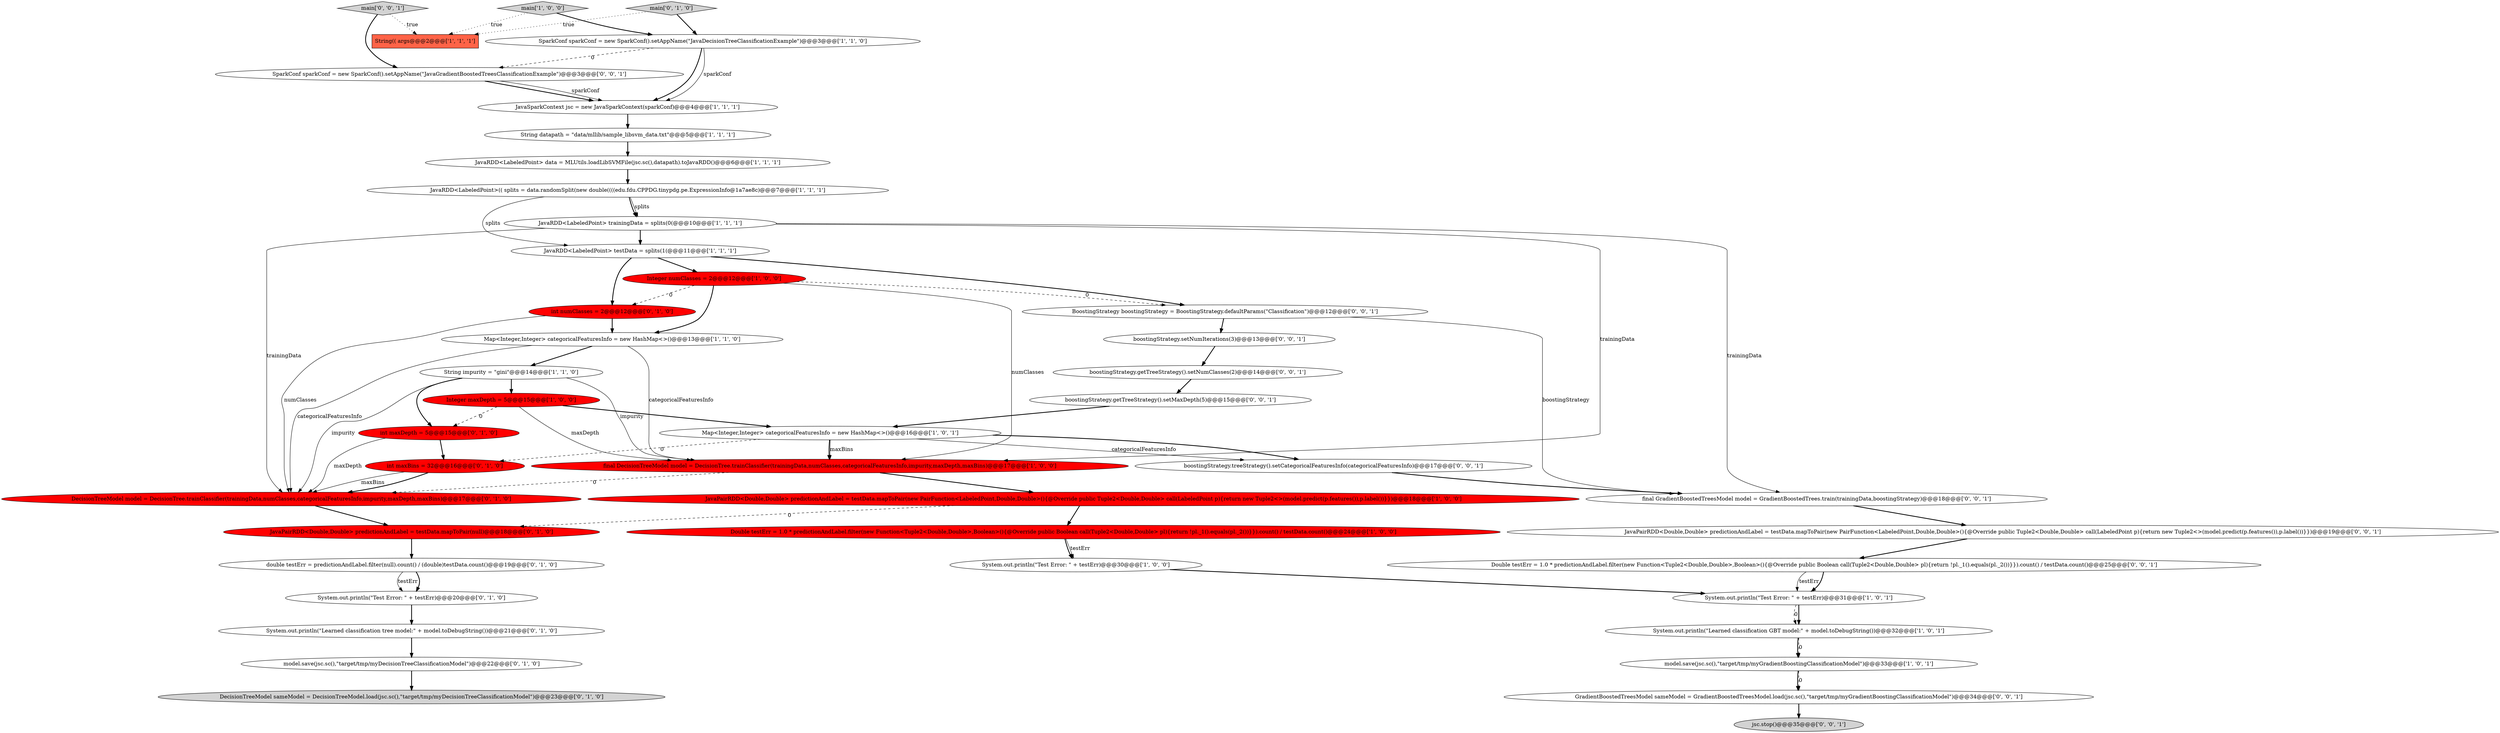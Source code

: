 digraph {
0 [style = filled, label = "Map<Integer,Integer> categoricalFeaturesInfo = new HashMap<>()@@@13@@@['1', '1', '0']", fillcolor = white, shape = ellipse image = "AAA0AAABBB1BBB"];
36 [style = filled, label = "final GradientBoostedTreesModel model = GradientBoostedTrees.train(trainingData,boostingStrategy)@@@18@@@['0', '0', '1']", fillcolor = white, shape = ellipse image = "AAA0AAABBB3BBB"];
34 [style = filled, label = "BoostingStrategy boostingStrategy = BoostingStrategy.defaultParams(\"Classification\")@@@12@@@['0', '0', '1']", fillcolor = white, shape = ellipse image = "AAA0AAABBB3BBB"];
26 [style = filled, label = "int maxBins = 32@@@16@@@['0', '1', '0']", fillcolor = red, shape = ellipse image = "AAA1AAABBB2BBB"];
25 [style = filled, label = "System.out.println(\"Test Error: \" + testErr)@@@20@@@['0', '1', '0']", fillcolor = white, shape = ellipse image = "AAA0AAABBB2BBB"];
4 [style = filled, label = "String impurity = \"gini\"@@@14@@@['1', '1', '0']", fillcolor = white, shape = ellipse image = "AAA0AAABBB1BBB"];
8 [style = filled, label = "System.out.println(\"Test Error: \" + testErr)@@@31@@@['1', '0', '1']", fillcolor = white, shape = ellipse image = "AAA0AAABBB1BBB"];
3 [style = filled, label = "System.out.println(\"Test Error: \" + testErr)@@@30@@@['1', '0', '0']", fillcolor = white, shape = ellipse image = "AAA0AAABBB1BBB"];
33 [style = filled, label = "SparkConf sparkConf = new SparkConf().setAppName(\"JavaGradientBoostedTreesClassificationExample\")@@@3@@@['0', '0', '1']", fillcolor = white, shape = ellipse image = "AAA0AAABBB3BBB"];
13 [style = filled, label = "JavaRDD<LabeledPoint> trainingData = splits(0(@@@10@@@['1', '1', '1']", fillcolor = white, shape = ellipse image = "AAA0AAABBB1BBB"];
21 [style = filled, label = "double testErr = predictionAndLabel.filter(null).count() / (double)testData.count()@@@19@@@['0', '1', '0']", fillcolor = white, shape = ellipse image = "AAA0AAABBB2BBB"];
35 [style = filled, label = "boostingStrategy.getTreeStrategy().setNumClasses(2)@@@14@@@['0', '0', '1']", fillcolor = white, shape = ellipse image = "AAA0AAABBB3BBB"];
37 [style = filled, label = "boostingStrategy.getTreeStrategy().setMaxDepth(5)@@@15@@@['0', '0', '1']", fillcolor = white, shape = ellipse image = "AAA0AAABBB3BBB"];
29 [style = filled, label = "DecisionTreeModel sameModel = DecisionTreeModel.load(jsc.sc(),\"target/tmp/myDecisionTreeClassificationModel\")@@@23@@@['0', '1', '0']", fillcolor = lightgray, shape = ellipse image = "AAA0AAABBB2BBB"];
10 [style = filled, label = "JavaPairRDD<Double,Double> predictionAndLabel = testData.mapToPair(new PairFunction<LabeledPoint,Double,Double>(){@Override public Tuple2<Double,Double> call(LabeledPoint p){return new Tuple2<>(model.predict(p.features()),p.label())}})@@@18@@@['1', '0', '0']", fillcolor = red, shape = ellipse image = "AAA1AAABBB1BBB"];
41 [style = filled, label = "GradientBoostedTreesModel sameModel = GradientBoostedTreesModel.load(jsc.sc(),\"target/tmp/myGradientBoostingClassificationModel\")@@@34@@@['0', '0', '1']", fillcolor = white, shape = ellipse image = "AAA0AAABBB3BBB"];
19 [style = filled, label = "System.out.println(\"Learned classification GBT model:\" + model.toDebugString())@@@32@@@['1', '0', '1']", fillcolor = white, shape = ellipse image = "AAA0AAABBB1BBB"];
22 [style = filled, label = "model.save(jsc.sc(),\"target/tmp/myDecisionTreeClassificationModel\")@@@22@@@['0', '1', '0']", fillcolor = white, shape = ellipse image = "AAA0AAABBB2BBB"];
9 [style = filled, label = "JavaSparkContext jsc = new JavaSparkContext(sparkConf)@@@4@@@['1', '1', '1']", fillcolor = white, shape = ellipse image = "AAA0AAABBB1BBB"];
16 [style = filled, label = "Integer maxDepth = 5@@@15@@@['1', '0', '0']", fillcolor = red, shape = ellipse image = "AAA1AAABBB1BBB"];
14 [style = filled, label = "String datapath = \"data/mllib/sample_libsvm_data.txt\"@@@5@@@['1', '1', '1']", fillcolor = white, shape = ellipse image = "AAA0AAABBB1BBB"];
30 [style = filled, label = "main['0', '1', '0']", fillcolor = lightgray, shape = diamond image = "AAA0AAABBB2BBB"];
20 [style = filled, label = "model.save(jsc.sc(),\"target/tmp/myGradientBoostingClassificationModel\")@@@33@@@['1', '0', '1']", fillcolor = white, shape = ellipse image = "AAA0AAABBB1BBB"];
32 [style = filled, label = "boostingStrategy.treeStrategy().setCategoricalFeaturesInfo(categoricalFeaturesInfo)@@@17@@@['0', '0', '1']", fillcolor = white, shape = ellipse image = "AAA0AAABBB3BBB"];
1 [style = filled, label = "JavaRDD<LabeledPoint>(( splits = data.randomSplit(new double((((edu.fdu.CPPDG.tinypdg.pe.ExpressionInfo@1a7ae8c)@@@7@@@['1', '1', '1']", fillcolor = white, shape = ellipse image = "AAA0AAABBB1BBB"];
27 [style = filled, label = "DecisionTreeModel model = DecisionTree.trainClassifier(trainingData,numClasses,categoricalFeaturesInfo,impurity,maxDepth,maxBins)@@@17@@@['0', '1', '0']", fillcolor = red, shape = ellipse image = "AAA1AAABBB2BBB"];
31 [style = filled, label = "int maxDepth = 5@@@15@@@['0', '1', '0']", fillcolor = red, shape = ellipse image = "AAA1AAABBB2BBB"];
40 [style = filled, label = "JavaPairRDD<Double,Double> predictionAndLabel = testData.mapToPair(new PairFunction<LabeledPoint,Double,Double>(){@Override public Tuple2<Double,Double> call(LabeledPoint p){return new Tuple2<>(model.predict(p.features()),p.label())}})@@@19@@@['0', '0', '1']", fillcolor = white, shape = ellipse image = "AAA0AAABBB3BBB"];
39 [style = filled, label = "jsc.stop()@@@35@@@['0', '0', '1']", fillcolor = lightgray, shape = ellipse image = "AAA0AAABBB3BBB"];
43 [style = filled, label = "Double testErr = 1.0 * predictionAndLabel.filter(new Function<Tuple2<Double,Double>,Boolean>(){@Override public Boolean call(Tuple2<Double,Double> pl){return !pl._1().equals(pl._2())}}).count() / testData.count()@@@25@@@['0', '0', '1']", fillcolor = white, shape = ellipse image = "AAA0AAABBB3BBB"];
7 [style = filled, label = "SparkConf sparkConf = new SparkConf().setAppName(\"JavaDecisionTreeClassificationExample\")@@@3@@@['1', '1', '0']", fillcolor = white, shape = ellipse image = "AAA0AAABBB1BBB"];
11 [style = filled, label = "main['1', '0', '0']", fillcolor = lightgray, shape = diamond image = "AAA0AAABBB1BBB"];
17 [style = filled, label = "String(( args@@@2@@@['1', '1', '1']", fillcolor = tomato, shape = box image = "AAA0AAABBB1BBB"];
2 [style = filled, label = "JavaRDD<LabeledPoint> data = MLUtils.loadLibSVMFile(jsc.sc(),datapath).toJavaRDD()@@@6@@@['1', '1', '1']", fillcolor = white, shape = ellipse image = "AAA0AAABBB1BBB"];
15 [style = filled, label = "Integer numClasses = 2@@@12@@@['1', '0', '0']", fillcolor = red, shape = ellipse image = "AAA1AAABBB1BBB"];
38 [style = filled, label = "main['0', '0', '1']", fillcolor = lightgray, shape = diamond image = "AAA0AAABBB3BBB"];
18 [style = filled, label = "Map<Integer,Integer> categoricalFeaturesInfo = new HashMap<>()@@@16@@@['1', '0', '1']", fillcolor = white, shape = ellipse image = "AAA0AAABBB1BBB"];
42 [style = filled, label = "boostingStrategy.setNumIterations(3)@@@13@@@['0', '0', '1']", fillcolor = white, shape = ellipse image = "AAA0AAABBB3BBB"];
5 [style = filled, label = "JavaRDD<LabeledPoint> testData = splits(1(@@@11@@@['1', '1', '1']", fillcolor = white, shape = ellipse image = "AAA0AAABBB1BBB"];
12 [style = filled, label = "final DecisionTreeModel model = DecisionTree.trainClassifier(trainingData,numClasses,categoricalFeaturesInfo,impurity,maxDepth,maxBins)@@@17@@@['1', '0', '0']", fillcolor = red, shape = ellipse image = "AAA1AAABBB1BBB"];
28 [style = filled, label = "JavaPairRDD<Double,Double> predictionAndLabel = testData.mapToPair(null)@@@18@@@['0', '1', '0']", fillcolor = red, shape = ellipse image = "AAA1AAABBB2BBB"];
6 [style = filled, label = "Double testErr = 1.0 * predictionAndLabel.filter(new Function<Tuple2<Double,Double>,Boolean>(){@Override public Boolean call(Tuple2<Double,Double> pl){return !pl._1().equals(pl._2())}}).count() / testData.count()@@@24@@@['1', '0', '0']", fillcolor = red, shape = ellipse image = "AAA1AAABBB1BBB"];
23 [style = filled, label = "int numClasses = 2@@@12@@@['0', '1', '0']", fillcolor = red, shape = ellipse image = "AAA1AAABBB2BBB"];
24 [style = filled, label = "System.out.println(\"Learned classification tree model:\" + model.toDebugString())@@@21@@@['0', '1', '0']", fillcolor = white, shape = ellipse image = "AAA0AAABBB2BBB"];
6->3 [style = bold, label=""];
8->19 [style = dashed, label="0"];
15->34 [style = dashed, label="0"];
16->18 [style = bold, label=""];
36->40 [style = bold, label=""];
15->23 [style = dashed, label="0"];
16->31 [style = dashed, label="0"];
5->23 [style = bold, label=""];
31->27 [style = solid, label="maxDepth"];
1->5 [style = solid, label="splits"];
2->1 [style = bold, label=""];
8->19 [style = bold, label=""];
19->20 [style = bold, label=""];
27->28 [style = bold, label=""];
19->20 [style = dashed, label="0"];
18->12 [style = bold, label=""];
22->29 [style = bold, label=""];
11->17 [style = dotted, label="true"];
5->15 [style = bold, label=""];
10->28 [style = dashed, label="0"];
1->13 [style = solid, label="splits"];
4->12 [style = solid, label="impurity"];
4->27 [style = solid, label="impurity"];
34->42 [style = bold, label=""];
6->3 [style = solid, label="testErr"];
21->25 [style = bold, label=""];
33->9 [style = bold, label=""];
24->22 [style = bold, label=""];
23->0 [style = bold, label=""];
33->9 [style = solid, label="sparkConf"];
34->36 [style = solid, label="boostingStrategy"];
1->13 [style = bold, label=""];
10->6 [style = bold, label=""];
0->12 [style = solid, label="categoricalFeaturesInfo"];
5->34 [style = bold, label=""];
42->35 [style = bold, label=""];
7->9 [style = bold, label=""];
4->31 [style = bold, label=""];
25->24 [style = bold, label=""];
31->26 [style = bold, label=""];
26->27 [style = bold, label=""];
15->12 [style = solid, label="numClasses"];
12->10 [style = bold, label=""];
28->21 [style = bold, label=""];
43->8 [style = solid, label="testErr"];
20->41 [style = bold, label=""];
7->9 [style = solid, label="sparkConf"];
13->27 [style = solid, label="trainingData"];
0->4 [style = bold, label=""];
35->37 [style = bold, label=""];
20->41 [style = dashed, label="0"];
0->27 [style = solid, label="categoricalFeaturesInfo"];
3->8 [style = bold, label=""];
15->0 [style = bold, label=""];
30->7 [style = bold, label=""];
23->27 [style = solid, label="numClasses"];
13->12 [style = solid, label="trainingData"];
21->25 [style = solid, label="testErr"];
43->8 [style = bold, label=""];
38->17 [style = dotted, label="true"];
9->14 [style = bold, label=""];
13->5 [style = bold, label=""];
37->18 [style = bold, label=""];
18->32 [style = bold, label=""];
32->36 [style = bold, label=""];
18->26 [style = dashed, label="0"];
12->27 [style = dashed, label="0"];
18->12 [style = solid, label="maxBins"];
14->2 [style = bold, label=""];
7->33 [style = dashed, label="0"];
30->17 [style = dotted, label="true"];
40->43 [style = bold, label=""];
26->27 [style = solid, label="maxBins"];
13->36 [style = solid, label="trainingData"];
18->32 [style = solid, label="categoricalFeaturesInfo"];
41->39 [style = bold, label=""];
38->33 [style = bold, label=""];
11->7 [style = bold, label=""];
4->16 [style = bold, label=""];
16->12 [style = solid, label="maxDepth"];
}
